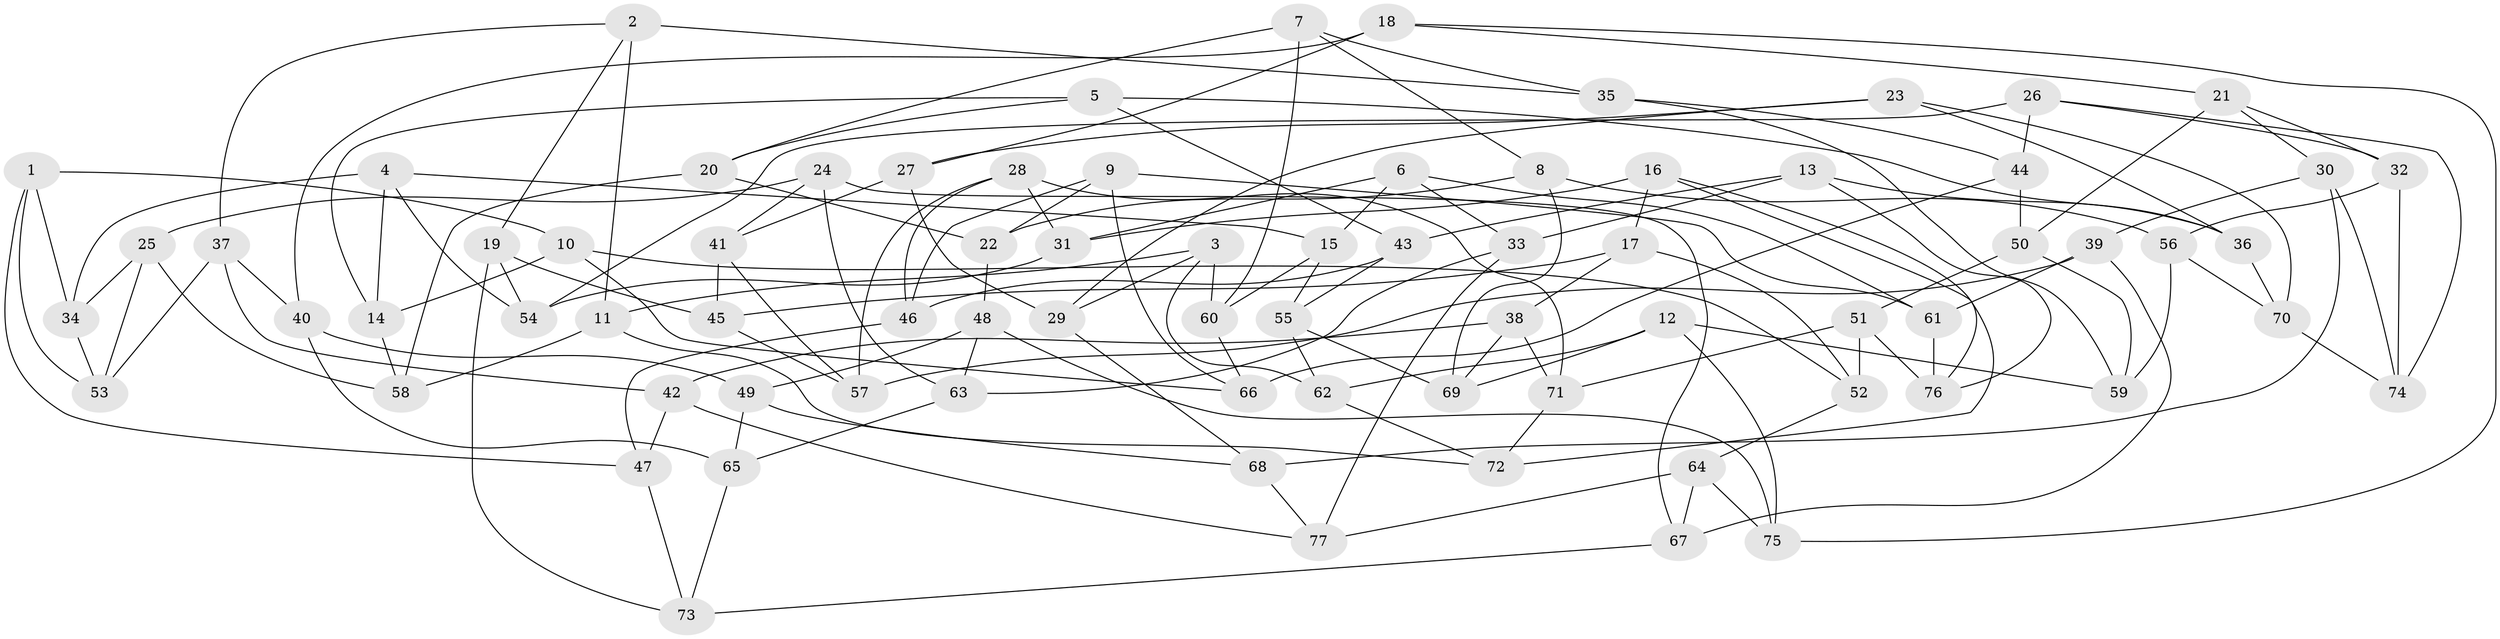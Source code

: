 // coarse degree distribution, {6: 0.4888888888888889, 4: 0.24444444444444444, 5: 0.2222222222222222, 3: 0.044444444444444446}
// Generated by graph-tools (version 1.1) at 2025/52/02/27/25 19:52:29]
// undirected, 77 vertices, 154 edges
graph export_dot {
graph [start="1"]
  node [color=gray90,style=filled];
  1;
  2;
  3;
  4;
  5;
  6;
  7;
  8;
  9;
  10;
  11;
  12;
  13;
  14;
  15;
  16;
  17;
  18;
  19;
  20;
  21;
  22;
  23;
  24;
  25;
  26;
  27;
  28;
  29;
  30;
  31;
  32;
  33;
  34;
  35;
  36;
  37;
  38;
  39;
  40;
  41;
  42;
  43;
  44;
  45;
  46;
  47;
  48;
  49;
  50;
  51;
  52;
  53;
  54;
  55;
  56;
  57;
  58;
  59;
  60;
  61;
  62;
  63;
  64;
  65;
  66;
  67;
  68;
  69;
  70;
  71;
  72;
  73;
  74;
  75;
  76;
  77;
  1 -- 10;
  1 -- 47;
  1 -- 53;
  1 -- 34;
  2 -- 35;
  2 -- 11;
  2 -- 19;
  2 -- 37;
  3 -- 11;
  3 -- 29;
  3 -- 60;
  3 -- 62;
  4 -- 54;
  4 -- 34;
  4 -- 15;
  4 -- 14;
  5 -- 20;
  5 -- 14;
  5 -- 36;
  5 -- 43;
  6 -- 61;
  6 -- 33;
  6 -- 15;
  6 -- 31;
  7 -- 35;
  7 -- 8;
  7 -- 60;
  7 -- 20;
  8 -- 22;
  8 -- 69;
  8 -- 56;
  9 -- 46;
  9 -- 22;
  9 -- 66;
  9 -- 61;
  10 -- 52;
  10 -- 66;
  10 -- 14;
  11 -- 58;
  11 -- 72;
  12 -- 62;
  12 -- 69;
  12 -- 75;
  12 -- 59;
  13 -- 76;
  13 -- 36;
  13 -- 43;
  13 -- 33;
  14 -- 58;
  15 -- 60;
  15 -- 55;
  16 -- 17;
  16 -- 76;
  16 -- 31;
  16 -- 72;
  17 -- 52;
  17 -- 38;
  17 -- 45;
  18 -- 40;
  18 -- 21;
  18 -- 27;
  18 -- 75;
  19 -- 73;
  19 -- 45;
  19 -- 54;
  20 -- 58;
  20 -- 22;
  21 -- 32;
  21 -- 50;
  21 -- 30;
  22 -- 48;
  23 -- 70;
  23 -- 36;
  23 -- 27;
  23 -- 29;
  24 -- 63;
  24 -- 25;
  24 -- 41;
  24 -- 67;
  25 -- 53;
  25 -- 58;
  25 -- 34;
  26 -- 74;
  26 -- 44;
  26 -- 32;
  26 -- 54;
  27 -- 29;
  27 -- 41;
  28 -- 71;
  28 -- 31;
  28 -- 46;
  28 -- 57;
  29 -- 68;
  30 -- 68;
  30 -- 39;
  30 -- 74;
  31 -- 54;
  32 -- 56;
  32 -- 74;
  33 -- 63;
  33 -- 77;
  34 -- 53;
  35 -- 44;
  35 -- 59;
  36 -- 70;
  37 -- 40;
  37 -- 53;
  37 -- 42;
  38 -- 71;
  38 -- 42;
  38 -- 69;
  39 -- 57;
  39 -- 61;
  39 -- 67;
  40 -- 65;
  40 -- 49;
  41 -- 57;
  41 -- 45;
  42 -- 47;
  42 -- 77;
  43 -- 55;
  43 -- 46;
  44 -- 66;
  44 -- 50;
  45 -- 57;
  46 -- 47;
  47 -- 73;
  48 -- 75;
  48 -- 63;
  48 -- 49;
  49 -- 68;
  49 -- 65;
  50 -- 59;
  50 -- 51;
  51 -- 52;
  51 -- 71;
  51 -- 76;
  52 -- 64;
  55 -- 62;
  55 -- 69;
  56 -- 70;
  56 -- 59;
  60 -- 66;
  61 -- 76;
  62 -- 72;
  63 -- 65;
  64 -- 67;
  64 -- 75;
  64 -- 77;
  65 -- 73;
  67 -- 73;
  68 -- 77;
  70 -- 74;
  71 -- 72;
}

